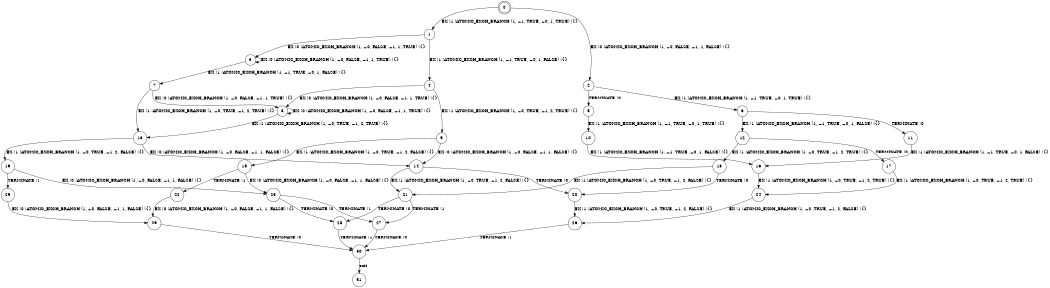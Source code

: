 digraph BCG {
size = "7, 10.5";
center = TRUE;
node [shape = circle];
0 [peripheries = 2];
0 -> 1 [label = "EX !1 !ATOMIC_EXCH_BRANCH (1, +1, TRUE, +0, 1, TRUE) !{}"];
0 -> 2 [label = "EX !0 !ATOMIC_EXCH_BRANCH (1, +0, FALSE, +1, 1, FALSE) !{}"];
1 -> 3 [label = "EX !0 !ATOMIC_EXCH_BRANCH (1, +0, FALSE, +1, 1, TRUE) !{}"];
1 -> 4 [label = "EX !1 !ATOMIC_EXCH_BRANCH (1, +1, TRUE, +0, 1, FALSE) !{}"];
2 -> 5 [label = "TERMINATE !0"];
2 -> 6 [label = "EX !1 !ATOMIC_EXCH_BRANCH (1, +1, TRUE, +0, 1, TRUE) !{}"];
3 -> 7 [label = "EX !1 !ATOMIC_EXCH_BRANCH (1, +1, TRUE, +0, 1, FALSE) !{}"];
3 -> 3 [label = "EX !0 !ATOMIC_EXCH_BRANCH (1, +0, FALSE, +1, 1, TRUE) !{}"];
4 -> 8 [label = "EX !0 !ATOMIC_EXCH_BRANCH (1, +0, FALSE, +1, 1, TRUE) !{}"];
4 -> 9 [label = "EX !1 !ATOMIC_EXCH_BRANCH (1, +0, TRUE, +1, 2, TRUE) !{}"];
5 -> 10 [label = "EX !1 !ATOMIC_EXCH_BRANCH (1, +1, TRUE, +0, 1, TRUE) !{}"];
6 -> 11 [label = "TERMINATE !0"];
6 -> 12 [label = "EX !1 !ATOMIC_EXCH_BRANCH (1, +1, TRUE, +0, 1, FALSE) !{}"];
7 -> 13 [label = "EX !1 !ATOMIC_EXCH_BRANCH (1, +0, TRUE, +1, 2, TRUE) !{}"];
7 -> 8 [label = "EX !0 !ATOMIC_EXCH_BRANCH (1, +0, FALSE, +1, 1, TRUE) !{}"];
8 -> 13 [label = "EX !1 !ATOMIC_EXCH_BRANCH (1, +0, TRUE, +1, 2, TRUE) !{}"];
8 -> 8 [label = "EX !0 !ATOMIC_EXCH_BRANCH (1, +0, FALSE, +1, 1, TRUE) !{}"];
9 -> 14 [label = "EX !0 !ATOMIC_EXCH_BRANCH (1, +0, FALSE, +1, 1, FALSE) !{}"];
9 -> 15 [label = "EX !1 !ATOMIC_EXCH_BRANCH (1, +0, TRUE, +1, 2, FALSE) !{}"];
10 -> 16 [label = "EX !1 !ATOMIC_EXCH_BRANCH (1, +1, TRUE, +0, 1, FALSE) !{}"];
11 -> 16 [label = "EX !1 !ATOMIC_EXCH_BRANCH (1, +1, TRUE, +0, 1, FALSE) !{}"];
12 -> 17 [label = "TERMINATE !0"];
12 -> 18 [label = "EX !1 !ATOMIC_EXCH_BRANCH (1, +0, TRUE, +1, 2, TRUE) !{}"];
13 -> 19 [label = "EX !1 !ATOMIC_EXCH_BRANCH (1, +0, TRUE, +1, 2, FALSE) !{}"];
13 -> 14 [label = "EX !0 !ATOMIC_EXCH_BRANCH (1, +0, FALSE, +1, 1, FALSE) !{}"];
14 -> 20 [label = "TERMINATE !0"];
14 -> 21 [label = "EX !1 !ATOMIC_EXCH_BRANCH (1, +0, TRUE, +1, 2, FALSE) !{}"];
15 -> 22 [label = "TERMINATE !1"];
15 -> 23 [label = "EX !0 !ATOMIC_EXCH_BRANCH (1, +0, FALSE, +1, 1, FALSE) !{}"];
16 -> 24 [label = "EX !1 !ATOMIC_EXCH_BRANCH (1, +0, TRUE, +1, 2, TRUE) !{}"];
17 -> 24 [label = "EX !1 !ATOMIC_EXCH_BRANCH (1, +0, TRUE, +1, 2, TRUE) !{}"];
18 -> 20 [label = "TERMINATE !0"];
18 -> 21 [label = "EX !1 !ATOMIC_EXCH_BRANCH (1, +0, TRUE, +1, 2, FALSE) !{}"];
19 -> 25 [label = "TERMINATE !1"];
19 -> 23 [label = "EX !0 !ATOMIC_EXCH_BRANCH (1, +0, FALSE, +1, 1, FALSE) !{}"];
20 -> 26 [label = "EX !1 !ATOMIC_EXCH_BRANCH (1, +0, TRUE, +1, 2, FALSE) !{}"];
21 -> 27 [label = "TERMINATE !1"];
21 -> 28 [label = "TERMINATE !0"];
22 -> 29 [label = "EX !0 !ATOMIC_EXCH_BRANCH (1, +0, FALSE, +1, 1, FALSE) !{}"];
23 -> 27 [label = "TERMINATE !1"];
23 -> 28 [label = "TERMINATE !0"];
24 -> 26 [label = "EX !1 !ATOMIC_EXCH_BRANCH (1, +0, TRUE, +1, 2, FALSE) !{}"];
25 -> 29 [label = "EX !0 !ATOMIC_EXCH_BRANCH (1, +0, FALSE, +1, 1, FALSE) !{}"];
26 -> 30 [label = "TERMINATE !1"];
27 -> 30 [label = "TERMINATE !0"];
28 -> 30 [label = "TERMINATE !1"];
29 -> 30 [label = "TERMINATE !0"];
30 -> 31 [label = "exit"];
}
